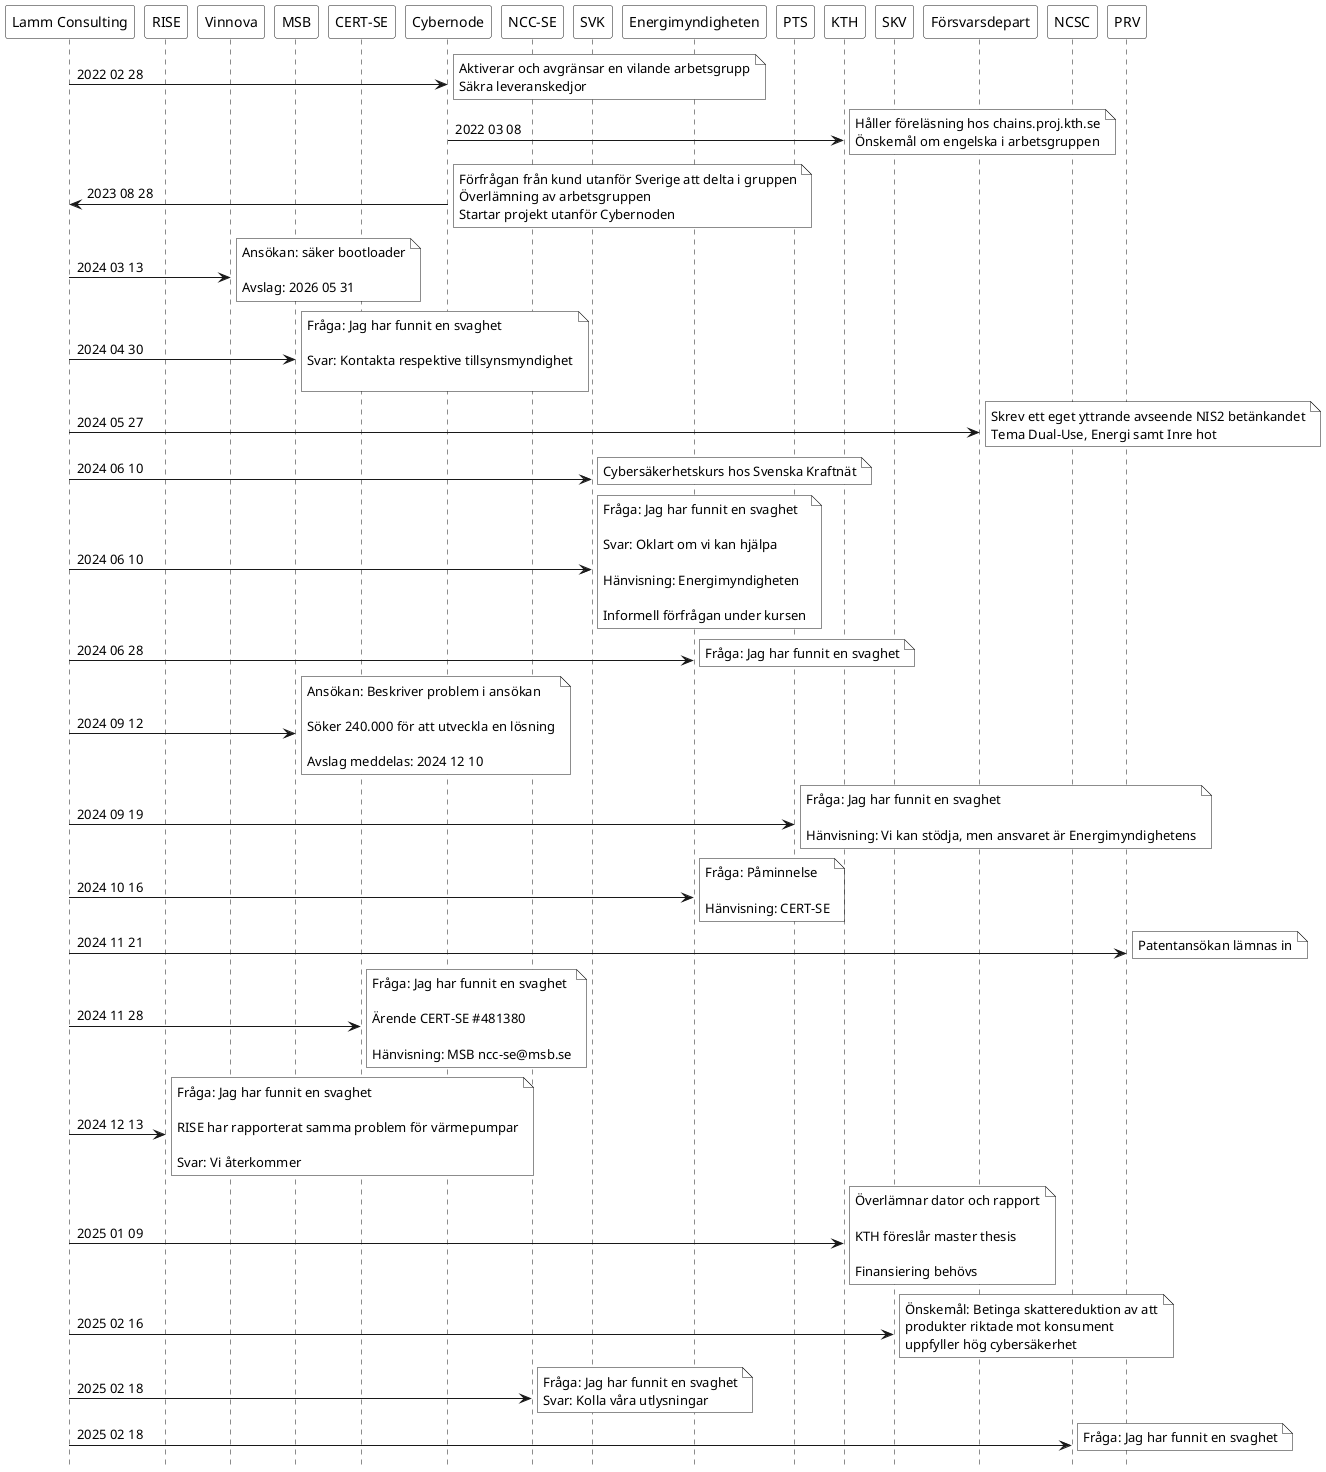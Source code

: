 @startuml

hide footbox
participant "Lamm Consulting"  as LM #FFFFFF
participant  "RISE" as RISE #FFFFFF
participant  "Vinnova" as VINN  #FFFFFF
participant  "MSB" as MSB  #FFFFFF
participant  "CERT-SE" as CERT #FFFFFF
participant  "Cybernode" as CYBER  #FFFFFF
participant  "NCC-SE" as NCC #FFFFFF
participant  "SVK" as SVK  #FFFFFF
participant  "Energimyndigheten" as EM #FFFFFF
participant  "PTS" as PTS #FFFFFF
participant  "KTH" as KTH #FFFFFF
participant  "SKV" as SKV #FFFFFF
participant  "Försvarsdepart" as FORSVAR #FFFFFF
participant  "NCSC" as NCSC #FFFFFF
participant  "PRV" as PRV #FFFFFF

LM -> CYBER:  2022 02 28
note right #FFFFFF : Aktiverar och avgränsar en vilande arbetsgrupp\nSäkra leveranskedjor
CYBER -> KTH: 2022 03 08 
note right #FFFFFF : Håller föreläsning hos chains.proj.kth.se\nÖnskemål om engelska i arbetsgruppen
CYBER -> LM:  2023 08 28
note right #FFFFFF : Förfrågan från kund utanför Sverige att delta i gruppen\nÖverlämning av arbetsgruppen\nStartar projekt utanför Cybernoden
LM -> VINN: 2024 03 13 
note right #FFFFFF : Ansökan: säker bootloader\n\nAvslag: 2026 05 31 
LM -> MSB: 2024 04 30 
note right #FFFFFF : Fråga: Jag har funnit en svaghet \n\nSvar: Kontakta respektive tillsynsmyndighet\n
LM -> FORSVAR: 2024 05 27 
note right #FFFFFF : Skrev ett eget yttrande avseende NIS2 betänkandet\nTema Dual-Use, Energi samt Inre hot
LM -> SVK:  2024 06 10 
note right #FFFFFF : Cybersäkerhetskurs hos Svenska Kraftnät 
LM -> SVK: 2024 06 10 
note right #FFFFFF : Fråga: Jag har funnit en svaghet \n\nSvar: Oklart om vi kan hjälpa\n\nHänvisning: Energimyndigheten\n\nInformell förfrågan under kursen
LM -> EM: 2024 06 28 
note right #FFFFFF : Fråga: Jag har funnit en svaghet
LM -> MSB: 2024 09 12 
note right #FFFFFF : Ansökan: Beskriver problem i ansökan\n\nSöker 240.000 för att utveckla en lösning\n\nAvslag meddelas: 2024 12 10
LM -> PTS: 2024 09 19 
note right #FFFFFF : Fråga: Jag har funnit en svaghet\n\nHänvisning: Vi kan stödja, men ansvaret är Energimyndighetens
LM -> EM: 2024 10 16 
note right #FFFFFF : Fråga: Påminnelse\n\nHänvisning: CERT-SE
LM -> PRV: 2024 11 21 
note right #FFFFFF : Patentansökan lämnas in
LM -> CERT: 2024 11 28 
note right #FFFFFF : Fråga: Jag har funnit en svaghet\n\nÄrende CERT-SE #481380\n\nHänvisning: MSB ncc-se@msb.se
LM -> RISE: 2024 12 13 
note right #FFFFFF : Fråga: Jag har funnit en svaghet\n\nRISE har rapporterat samma problem för värmepumpar\n\nSvar: Vi återkommer
LM -> KTH: 2025 01 09 
note right #FFFFFF : Överlämnar dator och rapport\n\nKTH föreslår master thesis\n\nFinansiering behövs
LM -> SKV: 2025 02 16 
note right #FFFFFF : Önskemål: Betinga skattereduktion av att\nprodukter riktade mot konsument\nuppfyller hög cybersäkerhet
LM -> NCC: 2025 02 18 
note right #FFFFFF :Fråga: Jag har funnit en svaghet\nSvar: Kolla våra utlysningar 
LM -> NCSC: 2025 02 18 
note right #FFFFFF :Fråga: Jag har funnit en svaghet 
@enduml

